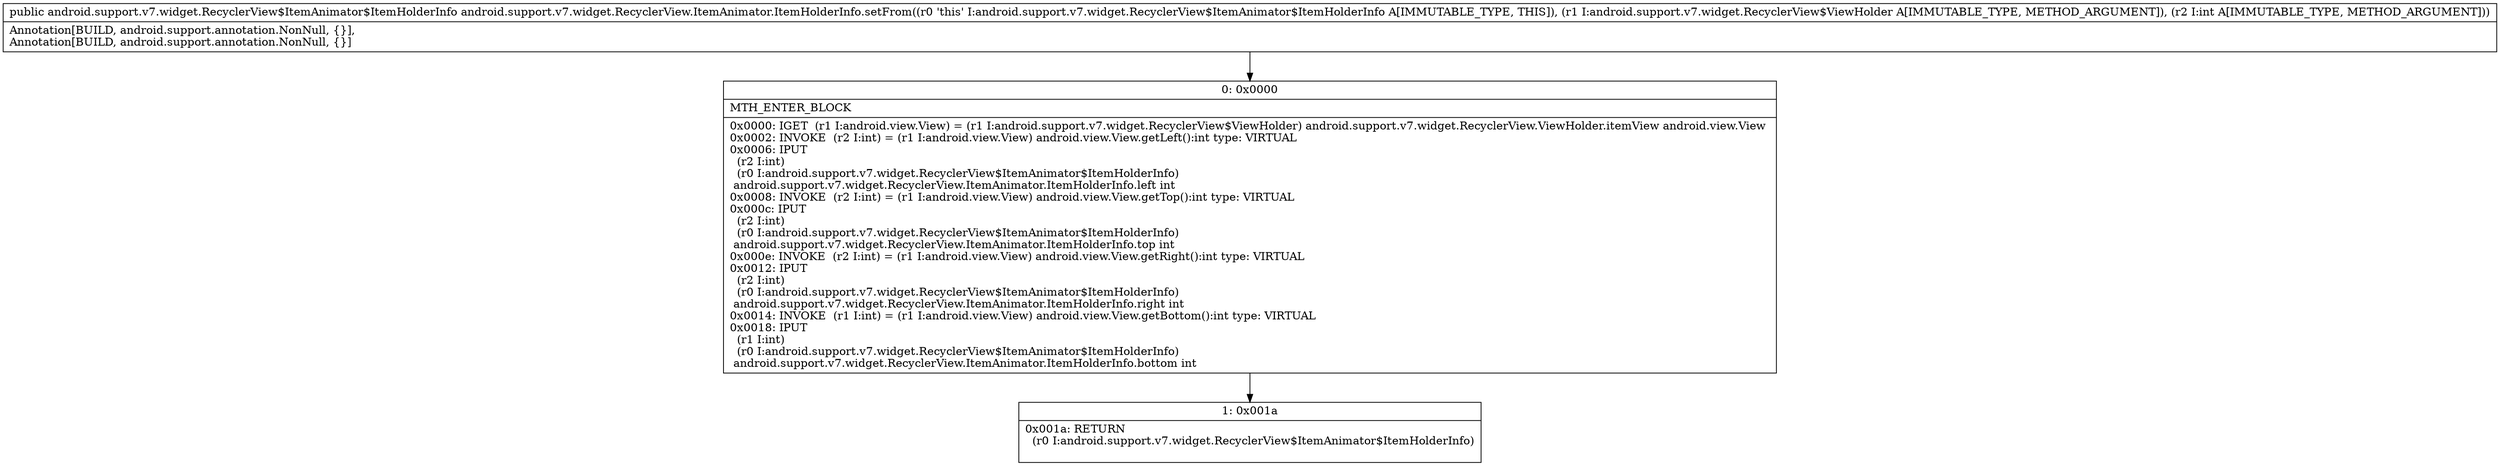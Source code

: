 digraph "CFG forandroid.support.v7.widget.RecyclerView.ItemAnimator.ItemHolderInfo.setFrom(Landroid\/support\/v7\/widget\/RecyclerView$ViewHolder;I)Landroid\/support\/v7\/widget\/RecyclerView$ItemAnimator$ItemHolderInfo;" {
Node_0 [shape=record,label="{0\:\ 0x0000|MTH_ENTER_BLOCK\l|0x0000: IGET  (r1 I:android.view.View) = (r1 I:android.support.v7.widget.RecyclerView$ViewHolder) android.support.v7.widget.RecyclerView.ViewHolder.itemView android.view.View \l0x0002: INVOKE  (r2 I:int) = (r1 I:android.view.View) android.view.View.getLeft():int type: VIRTUAL \l0x0006: IPUT  \l  (r2 I:int)\l  (r0 I:android.support.v7.widget.RecyclerView$ItemAnimator$ItemHolderInfo)\l android.support.v7.widget.RecyclerView.ItemAnimator.ItemHolderInfo.left int \l0x0008: INVOKE  (r2 I:int) = (r1 I:android.view.View) android.view.View.getTop():int type: VIRTUAL \l0x000c: IPUT  \l  (r2 I:int)\l  (r0 I:android.support.v7.widget.RecyclerView$ItemAnimator$ItemHolderInfo)\l android.support.v7.widget.RecyclerView.ItemAnimator.ItemHolderInfo.top int \l0x000e: INVOKE  (r2 I:int) = (r1 I:android.view.View) android.view.View.getRight():int type: VIRTUAL \l0x0012: IPUT  \l  (r2 I:int)\l  (r0 I:android.support.v7.widget.RecyclerView$ItemAnimator$ItemHolderInfo)\l android.support.v7.widget.RecyclerView.ItemAnimator.ItemHolderInfo.right int \l0x0014: INVOKE  (r1 I:int) = (r1 I:android.view.View) android.view.View.getBottom():int type: VIRTUAL \l0x0018: IPUT  \l  (r1 I:int)\l  (r0 I:android.support.v7.widget.RecyclerView$ItemAnimator$ItemHolderInfo)\l android.support.v7.widget.RecyclerView.ItemAnimator.ItemHolderInfo.bottom int \l}"];
Node_1 [shape=record,label="{1\:\ 0x001a|0x001a: RETURN  \l  (r0 I:android.support.v7.widget.RecyclerView$ItemAnimator$ItemHolderInfo)\l \l}"];
MethodNode[shape=record,label="{public android.support.v7.widget.RecyclerView$ItemAnimator$ItemHolderInfo android.support.v7.widget.RecyclerView.ItemAnimator.ItemHolderInfo.setFrom((r0 'this' I:android.support.v7.widget.RecyclerView$ItemAnimator$ItemHolderInfo A[IMMUTABLE_TYPE, THIS]), (r1 I:android.support.v7.widget.RecyclerView$ViewHolder A[IMMUTABLE_TYPE, METHOD_ARGUMENT]), (r2 I:int A[IMMUTABLE_TYPE, METHOD_ARGUMENT]))  | Annotation[BUILD, android.support.annotation.NonNull, \{\}], \lAnnotation[BUILD, android.support.annotation.NonNull, \{\}]\l}"];
MethodNode -> Node_0;
Node_0 -> Node_1;
}


